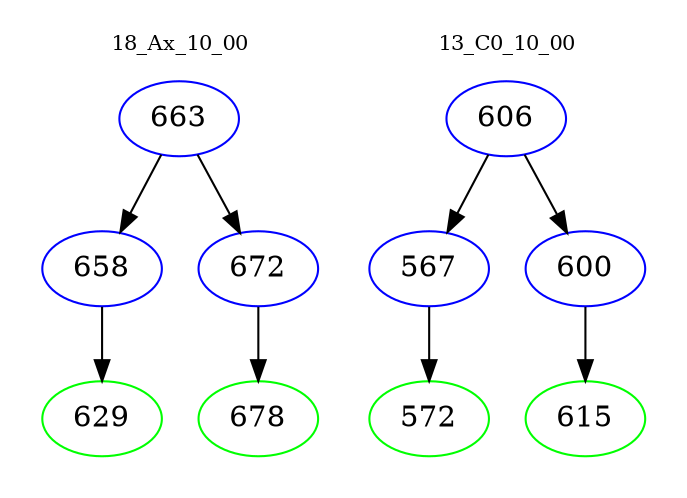 digraph{
subgraph cluster_0 {
color = white
label = "18_Ax_10_00";
fontsize=10;
T0_663 [label="663", color="blue"]
T0_663 -> T0_658 [color="black"]
T0_658 [label="658", color="blue"]
T0_658 -> T0_629 [color="black"]
T0_629 [label="629", color="green"]
T0_663 -> T0_672 [color="black"]
T0_672 [label="672", color="blue"]
T0_672 -> T0_678 [color="black"]
T0_678 [label="678", color="green"]
}
subgraph cluster_1 {
color = white
label = "13_C0_10_00";
fontsize=10;
T1_606 [label="606", color="blue"]
T1_606 -> T1_567 [color="black"]
T1_567 [label="567", color="blue"]
T1_567 -> T1_572 [color="black"]
T1_572 [label="572", color="green"]
T1_606 -> T1_600 [color="black"]
T1_600 [label="600", color="blue"]
T1_600 -> T1_615 [color="black"]
T1_615 [label="615", color="green"]
}
}
